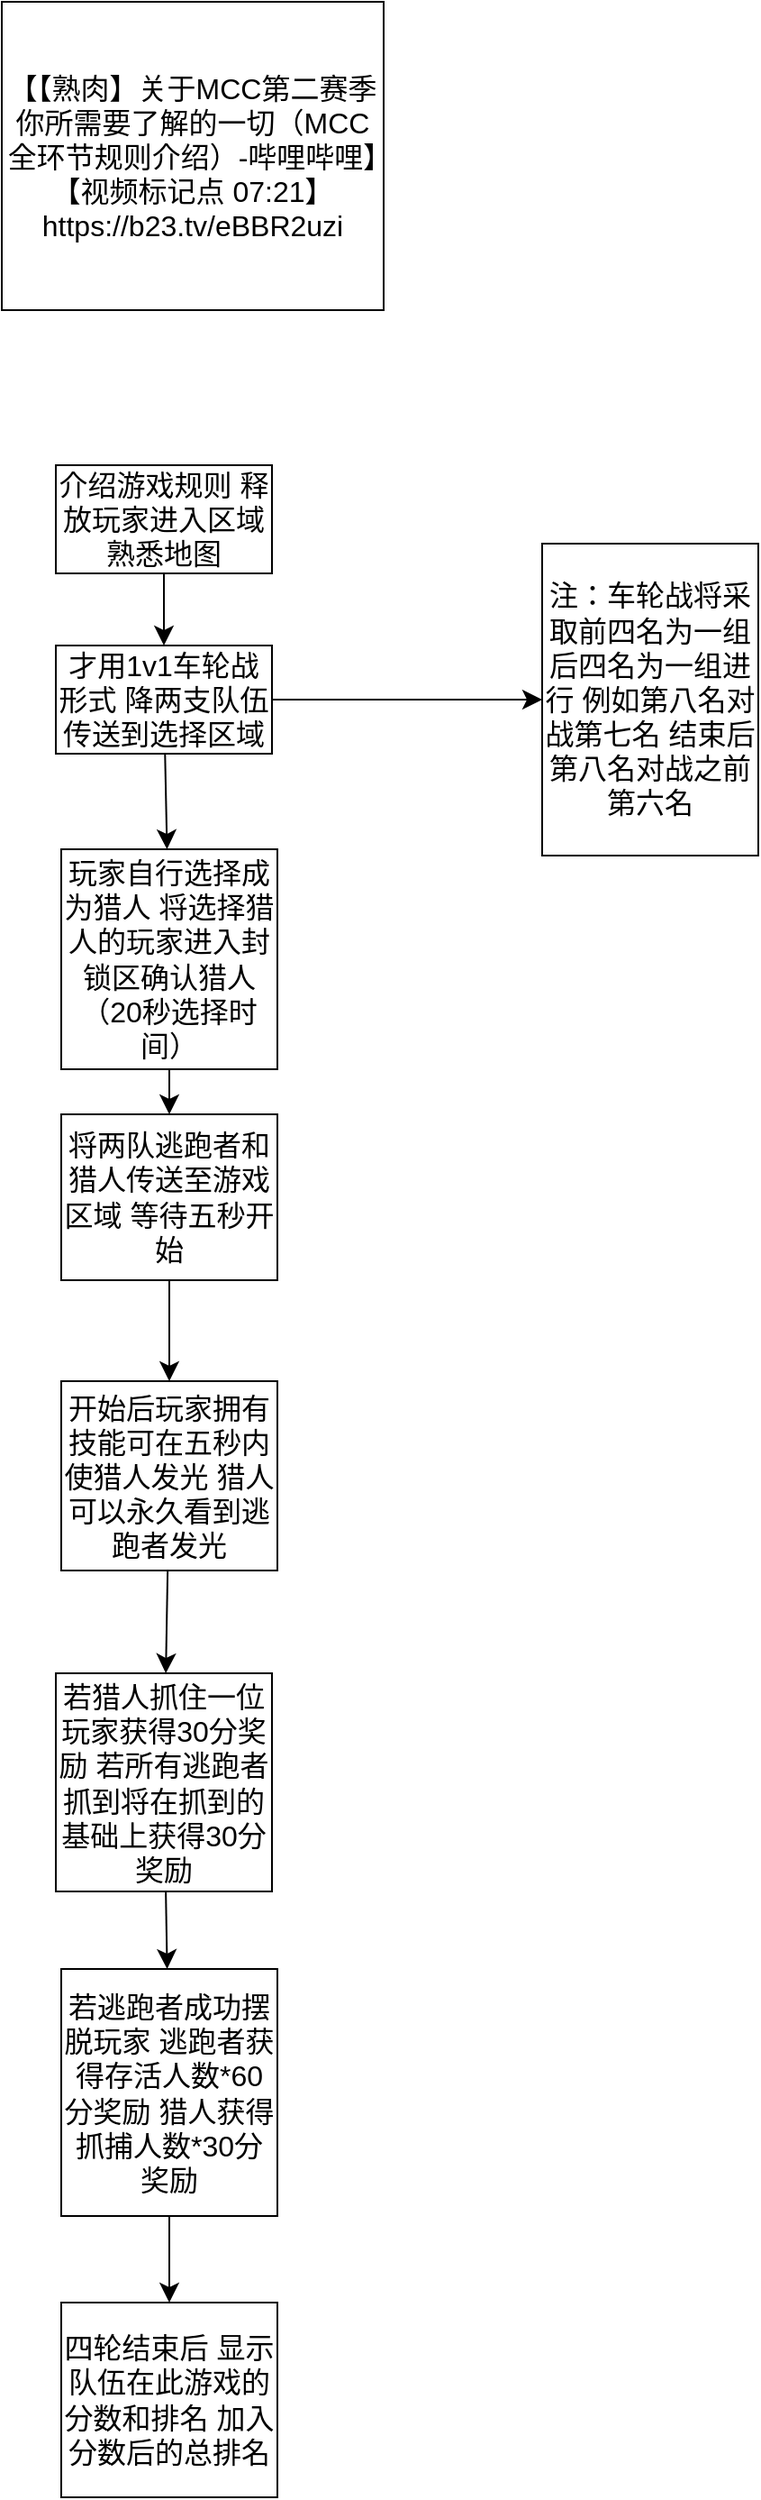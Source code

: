 <mxfile version="22.1.3" type="github">
  <diagram name="第 1 页" id="hZ_Ys6aM_7410wJPslLY">
    <mxGraphModel dx="271" dy="752" grid="0" gridSize="10" guides="1" tooltips="1" connect="1" arrows="1" fold="1" page="0" pageScale="1" pageWidth="827" pageHeight="1169" math="0" shadow="0">
      <root>
        <mxCell id="0" />
        <mxCell id="1" parent="0" />
        <mxCell id="rfNkvmtyaerZlIBuDHLV-3" value="" style="edgeStyle=none;curved=1;rounded=0;orthogonalLoop=1;jettySize=auto;html=1;fontSize=12;startSize=8;endSize=8;" parent="1" source="rfNkvmtyaerZlIBuDHLV-1" target="rfNkvmtyaerZlIBuDHLV-2" edge="1">
          <mxGeometry relative="1" as="geometry" />
        </mxCell>
        <mxCell id="rfNkvmtyaerZlIBuDHLV-1" value="介绍游戏规则 释放玩家进入区域熟悉地图" style="whiteSpace=wrap;html=1;fontSize=16;" parent="1" vertex="1">
          <mxGeometry x="142" y="-26" width="120" height="60" as="geometry" />
        </mxCell>
        <mxCell id="rfNkvmtyaerZlIBuDHLV-5" value="" style="edgeStyle=none;curved=1;rounded=0;orthogonalLoop=1;jettySize=auto;html=1;fontSize=12;startSize=8;endSize=8;" parent="1" source="rfNkvmtyaerZlIBuDHLV-2" target="rfNkvmtyaerZlIBuDHLV-4" edge="1">
          <mxGeometry relative="1" as="geometry" />
        </mxCell>
        <mxCell id="IsyP4NENWSV5cFU5x8kX-4" value="" style="edgeStyle=none;curved=1;rounded=0;orthogonalLoop=1;jettySize=auto;html=1;fontSize=12;startSize=8;endSize=8;" parent="1" source="rfNkvmtyaerZlIBuDHLV-2" target="IsyP4NENWSV5cFU5x8kX-3" edge="1">
          <mxGeometry relative="1" as="geometry" />
        </mxCell>
        <mxCell id="rfNkvmtyaerZlIBuDHLV-2" value="才用1v1车轮战形式 降两支队伍传送到选择区域" style="whiteSpace=wrap;html=1;fontSize=16;" parent="1" vertex="1">
          <mxGeometry x="142" y="74" width="120" height="60" as="geometry" />
        </mxCell>
        <mxCell id="rfNkvmtyaerZlIBuDHLV-7" value="" style="edgeStyle=none;curved=1;rounded=0;orthogonalLoop=1;jettySize=auto;html=1;fontSize=12;startSize=8;endSize=8;" parent="1" source="rfNkvmtyaerZlIBuDHLV-4" target="rfNkvmtyaerZlIBuDHLV-6" edge="1">
          <mxGeometry relative="1" as="geometry" />
        </mxCell>
        <mxCell id="rfNkvmtyaerZlIBuDHLV-4" value="玩家自行选择成为猎人 将选择猎人的玩家进入封锁区确认猎人（20秒选择时间）" style="whiteSpace=wrap;html=1;fontSize=16;" parent="1" vertex="1">
          <mxGeometry x="145" y="187" width="120" height="122" as="geometry" />
        </mxCell>
        <mxCell id="rfNkvmtyaerZlIBuDHLV-9" value="" style="edgeStyle=none;curved=1;rounded=0;orthogonalLoop=1;jettySize=auto;html=1;fontSize=12;startSize=8;endSize=8;" parent="1" source="rfNkvmtyaerZlIBuDHLV-6" target="rfNkvmtyaerZlIBuDHLV-8" edge="1">
          <mxGeometry relative="1" as="geometry" />
        </mxCell>
        <mxCell id="rfNkvmtyaerZlIBuDHLV-6" value="将两队逃跑者和猎人传送至游戏区域 等待五秒开始" style="whiteSpace=wrap;html=1;fontSize=16;" parent="1" vertex="1">
          <mxGeometry x="145" y="334" width="120" height="92" as="geometry" />
        </mxCell>
        <mxCell id="rfNkvmtyaerZlIBuDHLV-11" value="" style="edgeStyle=none;curved=1;rounded=0;orthogonalLoop=1;jettySize=auto;html=1;fontSize=12;startSize=8;endSize=8;" parent="1" source="rfNkvmtyaerZlIBuDHLV-8" target="rfNkvmtyaerZlIBuDHLV-10" edge="1">
          <mxGeometry relative="1" as="geometry" />
        </mxCell>
        <mxCell id="rfNkvmtyaerZlIBuDHLV-8" value="开始后玩家拥有技能可在五秒内使猎人发光 猎人可以永久看到逃跑者发光" style="whiteSpace=wrap;html=1;fontSize=16;" parent="1" vertex="1">
          <mxGeometry x="145" y="482" width="120" height="105" as="geometry" />
        </mxCell>
        <mxCell id="rfNkvmtyaerZlIBuDHLV-13" value="" style="edgeStyle=none;curved=1;rounded=0;orthogonalLoop=1;jettySize=auto;html=1;fontSize=12;startSize=8;endSize=8;" parent="1" source="rfNkvmtyaerZlIBuDHLV-10" target="rfNkvmtyaerZlIBuDHLV-12" edge="1">
          <mxGeometry relative="1" as="geometry" />
        </mxCell>
        <mxCell id="rfNkvmtyaerZlIBuDHLV-10" value="若猎人抓住一位玩家获得30分奖励 若所有逃跑者抓到将在抓到的基础上获得30分奖励" style="whiteSpace=wrap;html=1;fontSize=16;" parent="1" vertex="1">
          <mxGeometry x="142" y="644" width="120" height="121" as="geometry" />
        </mxCell>
        <mxCell id="IsyP4NENWSV5cFU5x8kX-2" value="" style="edgeStyle=none;curved=1;rounded=0;orthogonalLoop=1;jettySize=auto;html=1;fontSize=12;startSize=8;endSize=8;" parent="1" source="rfNkvmtyaerZlIBuDHLV-12" target="IsyP4NENWSV5cFU5x8kX-1" edge="1">
          <mxGeometry relative="1" as="geometry" />
        </mxCell>
        <mxCell id="rfNkvmtyaerZlIBuDHLV-12" value="若逃跑者成功摆脱玩家 逃跑者获得存活人数*60分奖励 猎人获得抓捕人数*30分奖励" style="whiteSpace=wrap;html=1;fontSize=16;" parent="1" vertex="1">
          <mxGeometry x="145" y="808" width="120" height="137" as="geometry" />
        </mxCell>
        <mxCell id="IsyP4NENWSV5cFU5x8kX-1" value="四轮结束后 显示队伍在此游戏的分数和排名 加入分数后的总排名" style="whiteSpace=wrap;html=1;fontSize=16;" parent="1" vertex="1">
          <mxGeometry x="145" y="993" width="120" height="108" as="geometry" />
        </mxCell>
        <mxCell id="IsyP4NENWSV5cFU5x8kX-3" value="注：车轮战将采取前四名为一组 后四名为一组进行 例如第八名对战第七名 结束后第八名对战之前第六名" style="whiteSpace=wrap;html=1;fontSize=16;" parent="1" vertex="1">
          <mxGeometry x="412" y="17.5" width="120" height="173" as="geometry" />
        </mxCell>
        <mxCell id="_4Bwo-sE2_vdxBXFtKNj-1" value="【【熟肉】关于MCC第二赛季你所需要了解的一切（MCC全环节规则介绍）-哔哩哔哩】【视频标记点 07:21】 https://b23.tv/eBBR2uzi" style="whiteSpace=wrap;html=1;fontSize=16;" vertex="1" parent="1">
          <mxGeometry x="112" y="-283" width="212" height="171" as="geometry" />
        </mxCell>
      </root>
    </mxGraphModel>
  </diagram>
</mxfile>
